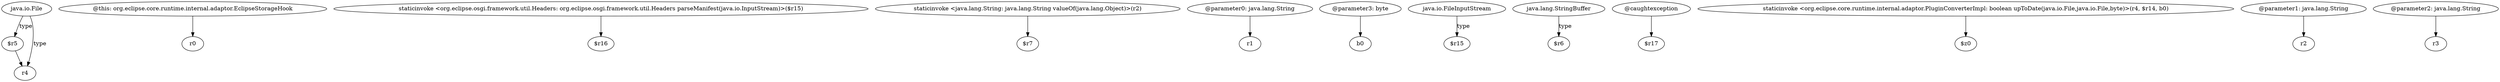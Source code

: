 digraph g {
0[label="java.io.File"]
1[label="$r5"]
0->1[label="type"]
2[label="@this: org.eclipse.core.runtime.internal.adaptor.EclipseStorageHook"]
3[label="r0"]
2->3[label=""]
4[label="r4"]
1->4[label=""]
5[label="staticinvoke <org.eclipse.osgi.framework.util.Headers: org.eclipse.osgi.framework.util.Headers parseManifest(java.io.InputStream)>($r15)"]
6[label="$r16"]
5->6[label=""]
7[label="staticinvoke <java.lang.String: java.lang.String valueOf(java.lang.Object)>(r2)"]
8[label="$r7"]
7->8[label=""]
9[label="@parameter0: java.lang.String"]
10[label="r1"]
9->10[label=""]
11[label="@parameter3: byte"]
12[label="b0"]
11->12[label=""]
13[label="java.io.FileInputStream"]
14[label="$r15"]
13->14[label="type"]
0->4[label="type"]
15[label="java.lang.StringBuffer"]
16[label="$r6"]
15->16[label="type"]
17[label="@caughtexception"]
18[label="$r17"]
17->18[label=""]
19[label="staticinvoke <org.eclipse.core.runtime.internal.adaptor.PluginConverterImpl: boolean upToDate(java.io.File,java.io.File,byte)>(r4, $r14, b0)"]
20[label="$z0"]
19->20[label=""]
21[label="@parameter1: java.lang.String"]
22[label="r2"]
21->22[label=""]
23[label="@parameter2: java.lang.String"]
24[label="r3"]
23->24[label=""]
}